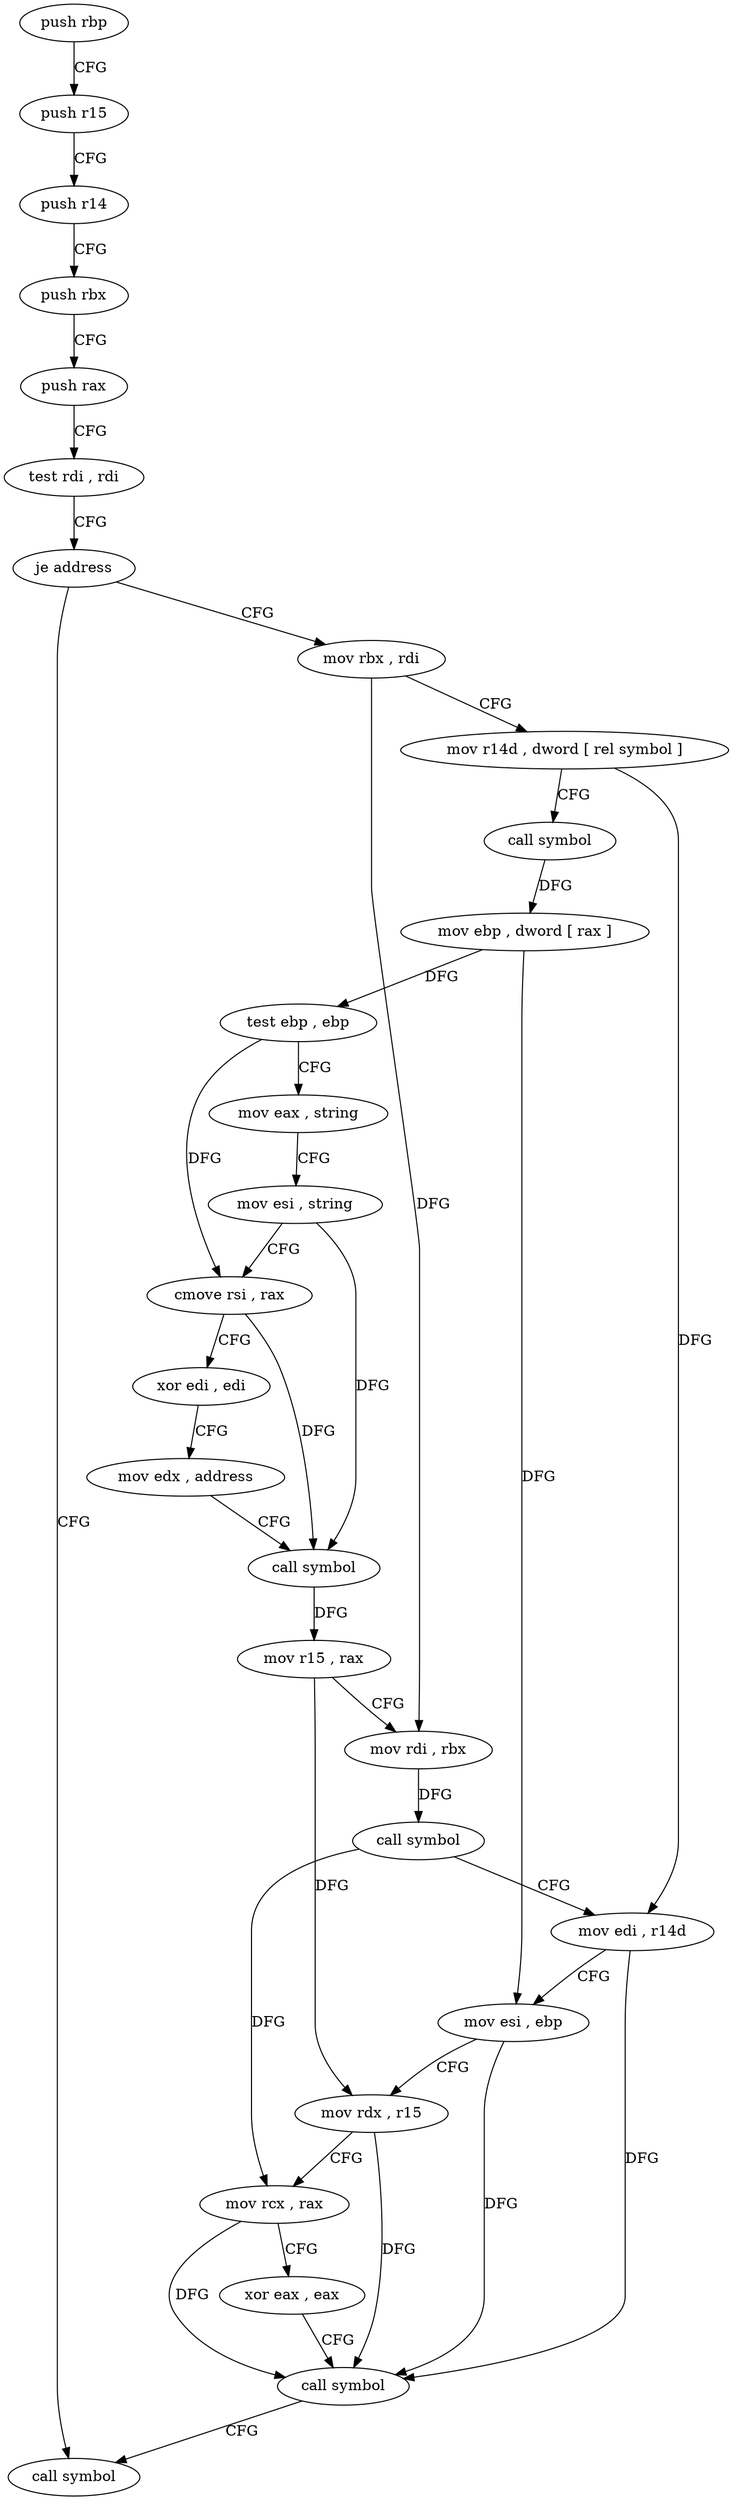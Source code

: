 digraph "func" {
"4224768" [label = "push rbp" ]
"4224769" [label = "push r15" ]
"4224771" [label = "push r14" ]
"4224773" [label = "push rbx" ]
"4224774" [label = "push rax" ]
"4224775" [label = "test rdi , rdi" ]
"4224778" [label = "je address" ]
"4224854" [label = "call symbol" ]
"4224780" [label = "mov rbx , rdi" ]
"4224783" [label = "mov r14d , dword [ rel symbol ]" ]
"4224790" [label = "call symbol" ]
"4224795" [label = "mov ebp , dword [ rax ]" ]
"4224797" [label = "test ebp , ebp" ]
"4224799" [label = "mov eax , string" ]
"4224804" [label = "mov esi , string" ]
"4224809" [label = "cmove rsi , rax" ]
"4224813" [label = "xor edi , edi" ]
"4224815" [label = "mov edx , address" ]
"4224820" [label = "call symbol" ]
"4224825" [label = "mov r15 , rax" ]
"4224828" [label = "mov rdi , rbx" ]
"4224831" [label = "call symbol" ]
"4224836" [label = "mov edi , r14d" ]
"4224839" [label = "mov esi , ebp" ]
"4224841" [label = "mov rdx , r15" ]
"4224844" [label = "mov rcx , rax" ]
"4224847" [label = "xor eax , eax" ]
"4224849" [label = "call symbol" ]
"4224768" -> "4224769" [ label = "CFG" ]
"4224769" -> "4224771" [ label = "CFG" ]
"4224771" -> "4224773" [ label = "CFG" ]
"4224773" -> "4224774" [ label = "CFG" ]
"4224774" -> "4224775" [ label = "CFG" ]
"4224775" -> "4224778" [ label = "CFG" ]
"4224778" -> "4224854" [ label = "CFG" ]
"4224778" -> "4224780" [ label = "CFG" ]
"4224780" -> "4224783" [ label = "CFG" ]
"4224780" -> "4224828" [ label = "DFG" ]
"4224783" -> "4224790" [ label = "CFG" ]
"4224783" -> "4224836" [ label = "DFG" ]
"4224790" -> "4224795" [ label = "DFG" ]
"4224795" -> "4224797" [ label = "DFG" ]
"4224795" -> "4224839" [ label = "DFG" ]
"4224797" -> "4224799" [ label = "CFG" ]
"4224797" -> "4224809" [ label = "DFG" ]
"4224799" -> "4224804" [ label = "CFG" ]
"4224804" -> "4224809" [ label = "CFG" ]
"4224804" -> "4224820" [ label = "DFG" ]
"4224809" -> "4224813" [ label = "CFG" ]
"4224809" -> "4224820" [ label = "DFG" ]
"4224813" -> "4224815" [ label = "CFG" ]
"4224815" -> "4224820" [ label = "CFG" ]
"4224820" -> "4224825" [ label = "DFG" ]
"4224825" -> "4224828" [ label = "CFG" ]
"4224825" -> "4224841" [ label = "DFG" ]
"4224828" -> "4224831" [ label = "DFG" ]
"4224831" -> "4224836" [ label = "CFG" ]
"4224831" -> "4224844" [ label = "DFG" ]
"4224836" -> "4224839" [ label = "CFG" ]
"4224836" -> "4224849" [ label = "DFG" ]
"4224839" -> "4224841" [ label = "CFG" ]
"4224839" -> "4224849" [ label = "DFG" ]
"4224841" -> "4224844" [ label = "CFG" ]
"4224841" -> "4224849" [ label = "DFG" ]
"4224844" -> "4224847" [ label = "CFG" ]
"4224844" -> "4224849" [ label = "DFG" ]
"4224847" -> "4224849" [ label = "CFG" ]
"4224849" -> "4224854" [ label = "CFG" ]
}
